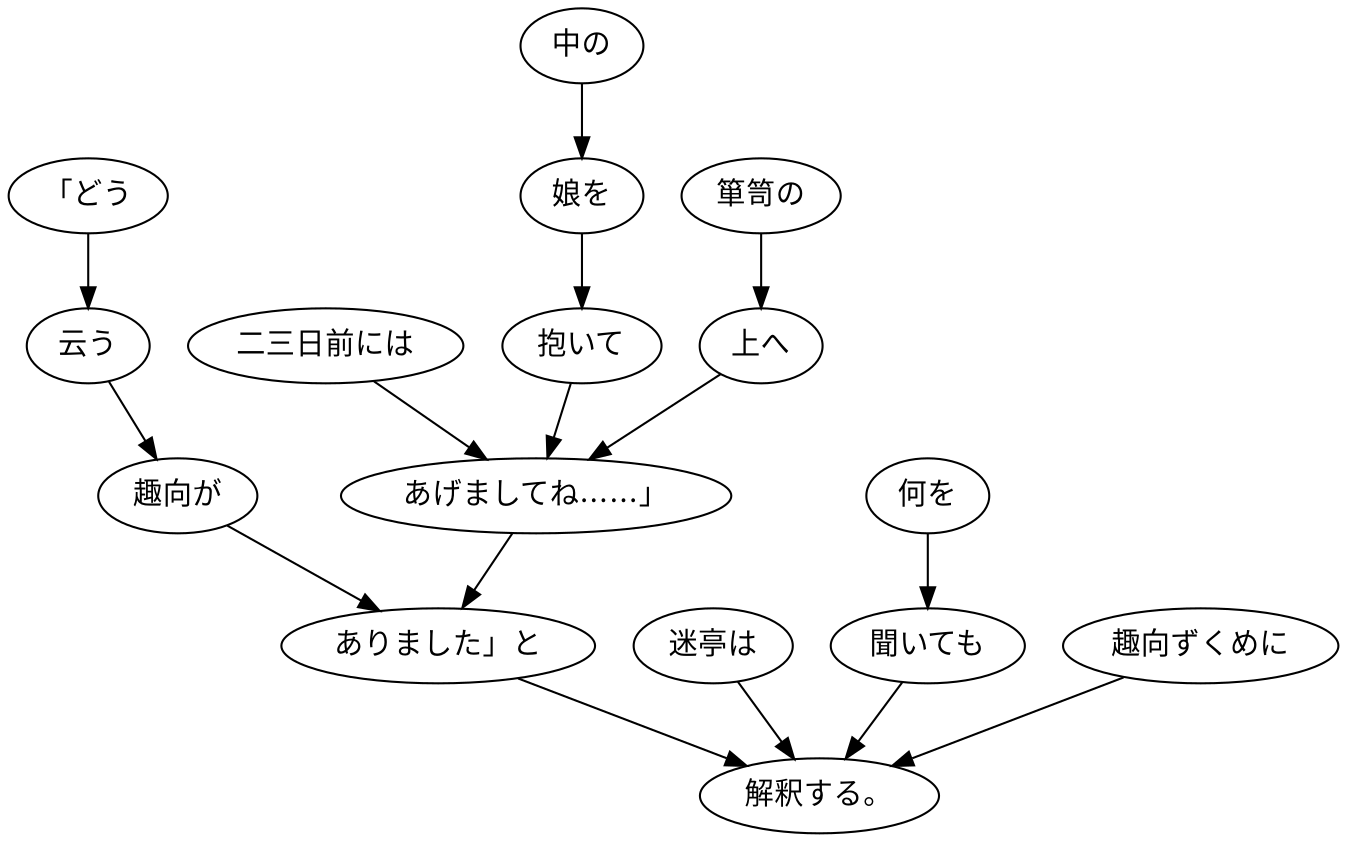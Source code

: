 digraph graph1413 {
	node0 [label="二三日前には"];
	node1 [label="中の"];
	node2 [label="娘を"];
	node3 [label="抱いて"];
	node4 [label="箪笥の"];
	node5 [label="上へ"];
	node6 [label="あげましてね……」"];
	node7 [label="「どう"];
	node8 [label="云う"];
	node9 [label="趣向が"];
	node10 [label="ありました」と"];
	node11 [label="迷亭は"];
	node12 [label="何を"];
	node13 [label="聞いても"];
	node14 [label="趣向ずくめに"];
	node15 [label="解釈する。"];
	node0 -> node6;
	node1 -> node2;
	node2 -> node3;
	node3 -> node6;
	node4 -> node5;
	node5 -> node6;
	node6 -> node10;
	node7 -> node8;
	node8 -> node9;
	node9 -> node10;
	node10 -> node15;
	node11 -> node15;
	node12 -> node13;
	node13 -> node15;
	node14 -> node15;
}
